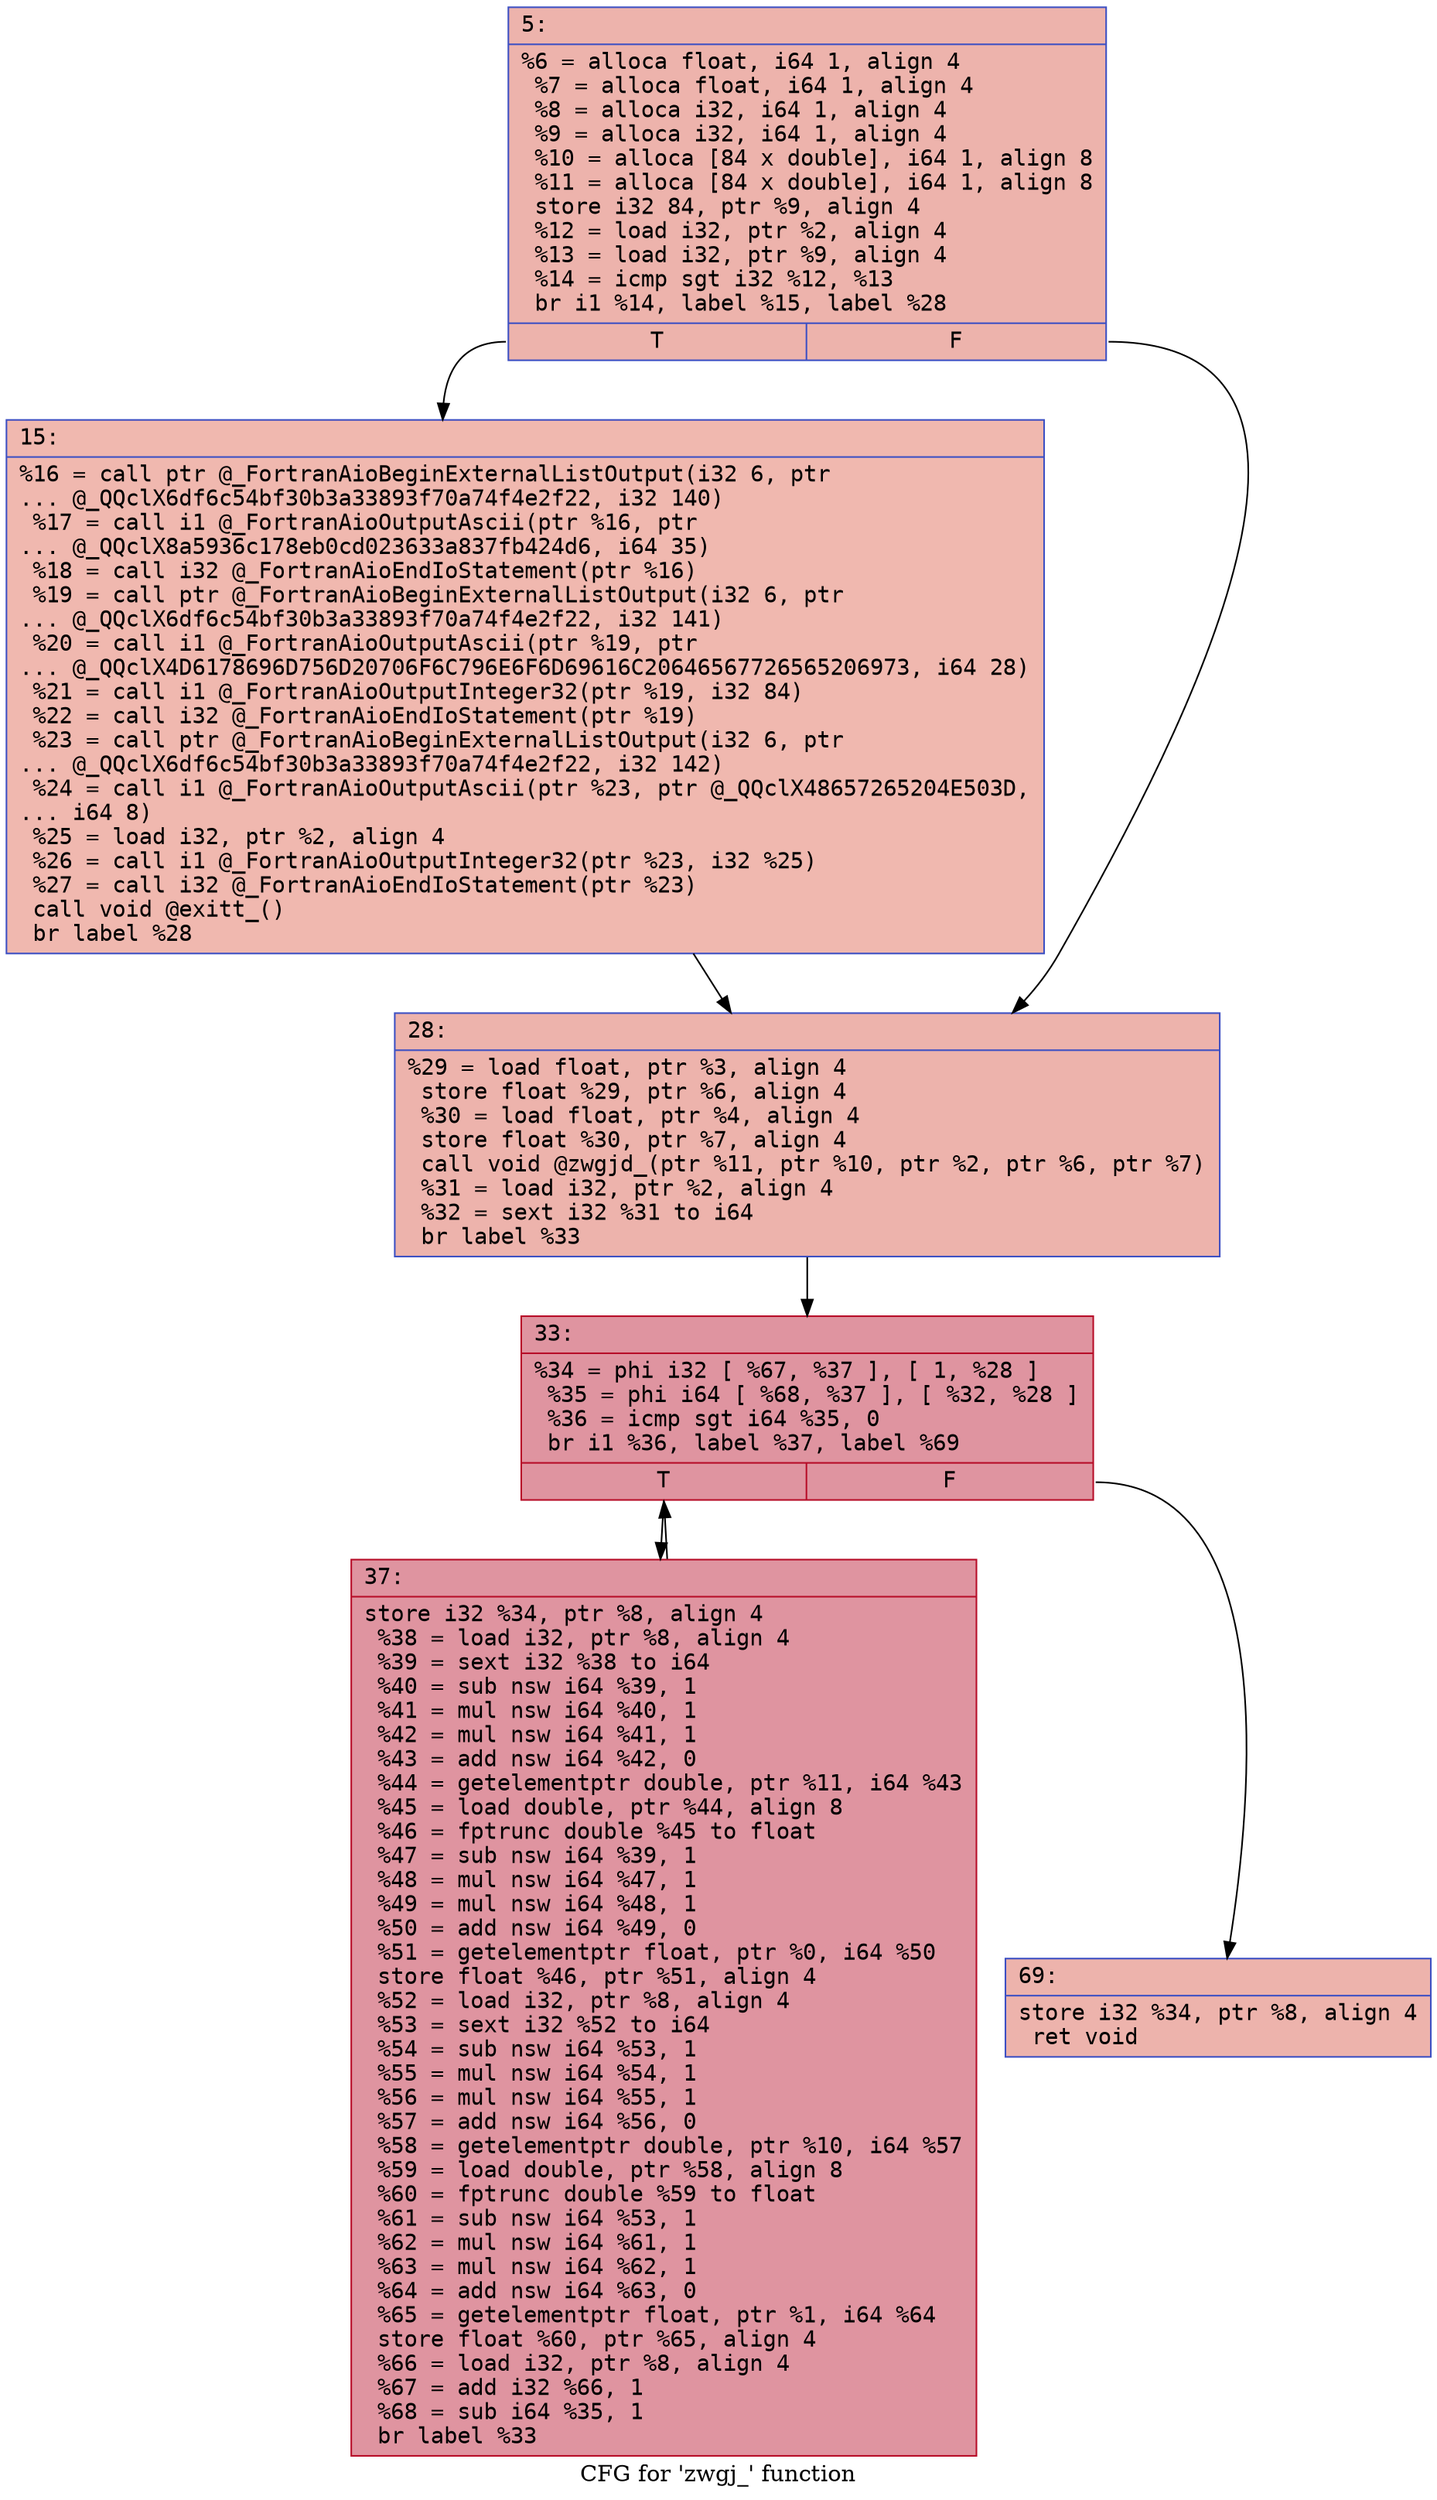 digraph "CFG for 'zwgj_' function" {
	label="CFG for 'zwgj_' function";

	Node0x55ec172e4800 [shape=record,color="#3d50c3ff", style=filled, fillcolor="#d6524470" fontname="Courier",label="{5:\l|  %6 = alloca float, i64 1, align 4\l  %7 = alloca float, i64 1, align 4\l  %8 = alloca i32, i64 1, align 4\l  %9 = alloca i32, i64 1, align 4\l  %10 = alloca [84 x double], i64 1, align 8\l  %11 = alloca [84 x double], i64 1, align 8\l  store i32 84, ptr %9, align 4\l  %12 = load i32, ptr %2, align 4\l  %13 = load i32, ptr %9, align 4\l  %14 = icmp sgt i32 %12, %13\l  br i1 %14, label %15, label %28\l|{<s0>T|<s1>F}}"];
	Node0x55ec172e4800:s0 -> Node0x55ec172e4eb0[tooltip="5 -> 15\nProbability 50.00%" ];
	Node0x55ec172e4800:s1 -> Node0x55ec172e4f00[tooltip="5 -> 28\nProbability 50.00%" ];
	Node0x55ec172e4eb0 [shape=record,color="#3d50c3ff", style=filled, fillcolor="#dc5d4a70" fontname="Courier",label="{15:\l|  %16 = call ptr @_FortranAioBeginExternalListOutput(i32 6, ptr\l... @_QQclX6df6c54bf30b3a33893f70a74f4e2f22, i32 140)\l  %17 = call i1 @_FortranAioOutputAscii(ptr %16, ptr\l... @_QQclX8a5936c178eb0cd023633a837fb424d6, i64 35)\l  %18 = call i32 @_FortranAioEndIoStatement(ptr %16)\l  %19 = call ptr @_FortranAioBeginExternalListOutput(i32 6, ptr\l... @_QQclX6df6c54bf30b3a33893f70a74f4e2f22, i32 141)\l  %20 = call i1 @_FortranAioOutputAscii(ptr %19, ptr\l... @_QQclX4D6178696D756D20706F6C796E6F6D69616C20646567726565206973, i64 28)\l  %21 = call i1 @_FortranAioOutputInteger32(ptr %19, i32 84)\l  %22 = call i32 @_FortranAioEndIoStatement(ptr %19)\l  %23 = call ptr @_FortranAioBeginExternalListOutput(i32 6, ptr\l... @_QQclX6df6c54bf30b3a33893f70a74f4e2f22, i32 142)\l  %24 = call i1 @_FortranAioOutputAscii(ptr %23, ptr @_QQclX48657265204E503D,\l... i64 8)\l  %25 = load i32, ptr %2, align 4\l  %26 = call i1 @_FortranAioOutputInteger32(ptr %23, i32 %25)\l  %27 = call i32 @_FortranAioEndIoStatement(ptr %23)\l  call void @exitt_()\l  br label %28\l}"];
	Node0x55ec172e4eb0 -> Node0x55ec172e4f00[tooltip="15 -> 28\nProbability 100.00%" ];
	Node0x55ec172e4f00 [shape=record,color="#3d50c3ff", style=filled, fillcolor="#d6524470" fontname="Courier",label="{28:\l|  %29 = load float, ptr %3, align 4\l  store float %29, ptr %6, align 4\l  %30 = load float, ptr %4, align 4\l  store float %30, ptr %7, align 4\l  call void @zwgjd_(ptr %11, ptr %10, ptr %2, ptr %6, ptr %7)\l  %31 = load i32, ptr %2, align 4\l  %32 = sext i32 %31 to i64\l  br label %33\l}"];
	Node0x55ec172e4f00 -> Node0x55ec172e65b0[tooltip="28 -> 33\nProbability 100.00%" ];
	Node0x55ec172e65b0 [shape=record,color="#b70d28ff", style=filled, fillcolor="#b70d2870" fontname="Courier",label="{33:\l|  %34 = phi i32 [ %67, %37 ], [ 1, %28 ]\l  %35 = phi i64 [ %68, %37 ], [ %32, %28 ]\l  %36 = icmp sgt i64 %35, 0\l  br i1 %36, label %37, label %69\l|{<s0>T|<s1>F}}"];
	Node0x55ec172e65b0:s0 -> Node0x55ec172e6670[tooltip="33 -> 37\nProbability 96.88%" ];
	Node0x55ec172e65b0:s1 -> Node0x55ec172e6d80[tooltip="33 -> 69\nProbability 3.12%" ];
	Node0x55ec172e6670 [shape=record,color="#b70d28ff", style=filled, fillcolor="#b70d2870" fontname="Courier",label="{37:\l|  store i32 %34, ptr %8, align 4\l  %38 = load i32, ptr %8, align 4\l  %39 = sext i32 %38 to i64\l  %40 = sub nsw i64 %39, 1\l  %41 = mul nsw i64 %40, 1\l  %42 = mul nsw i64 %41, 1\l  %43 = add nsw i64 %42, 0\l  %44 = getelementptr double, ptr %11, i64 %43\l  %45 = load double, ptr %44, align 8\l  %46 = fptrunc double %45 to float\l  %47 = sub nsw i64 %39, 1\l  %48 = mul nsw i64 %47, 1\l  %49 = mul nsw i64 %48, 1\l  %50 = add nsw i64 %49, 0\l  %51 = getelementptr float, ptr %0, i64 %50\l  store float %46, ptr %51, align 4\l  %52 = load i32, ptr %8, align 4\l  %53 = sext i32 %52 to i64\l  %54 = sub nsw i64 %53, 1\l  %55 = mul nsw i64 %54, 1\l  %56 = mul nsw i64 %55, 1\l  %57 = add nsw i64 %56, 0\l  %58 = getelementptr double, ptr %10, i64 %57\l  %59 = load double, ptr %58, align 8\l  %60 = fptrunc double %59 to float\l  %61 = sub nsw i64 %53, 1\l  %62 = mul nsw i64 %61, 1\l  %63 = mul nsw i64 %62, 1\l  %64 = add nsw i64 %63, 0\l  %65 = getelementptr float, ptr %1, i64 %64\l  store float %60, ptr %65, align 4\l  %66 = load i32, ptr %8, align 4\l  %67 = add i32 %66, 1\l  %68 = sub i64 %35, 1\l  br label %33\l}"];
	Node0x55ec172e6670 -> Node0x55ec172e65b0[tooltip="37 -> 33\nProbability 100.00%" ];
	Node0x55ec172e6d80 [shape=record,color="#3d50c3ff", style=filled, fillcolor="#d6524470" fontname="Courier",label="{69:\l|  store i32 %34, ptr %8, align 4\l  ret void\l}"];
}
